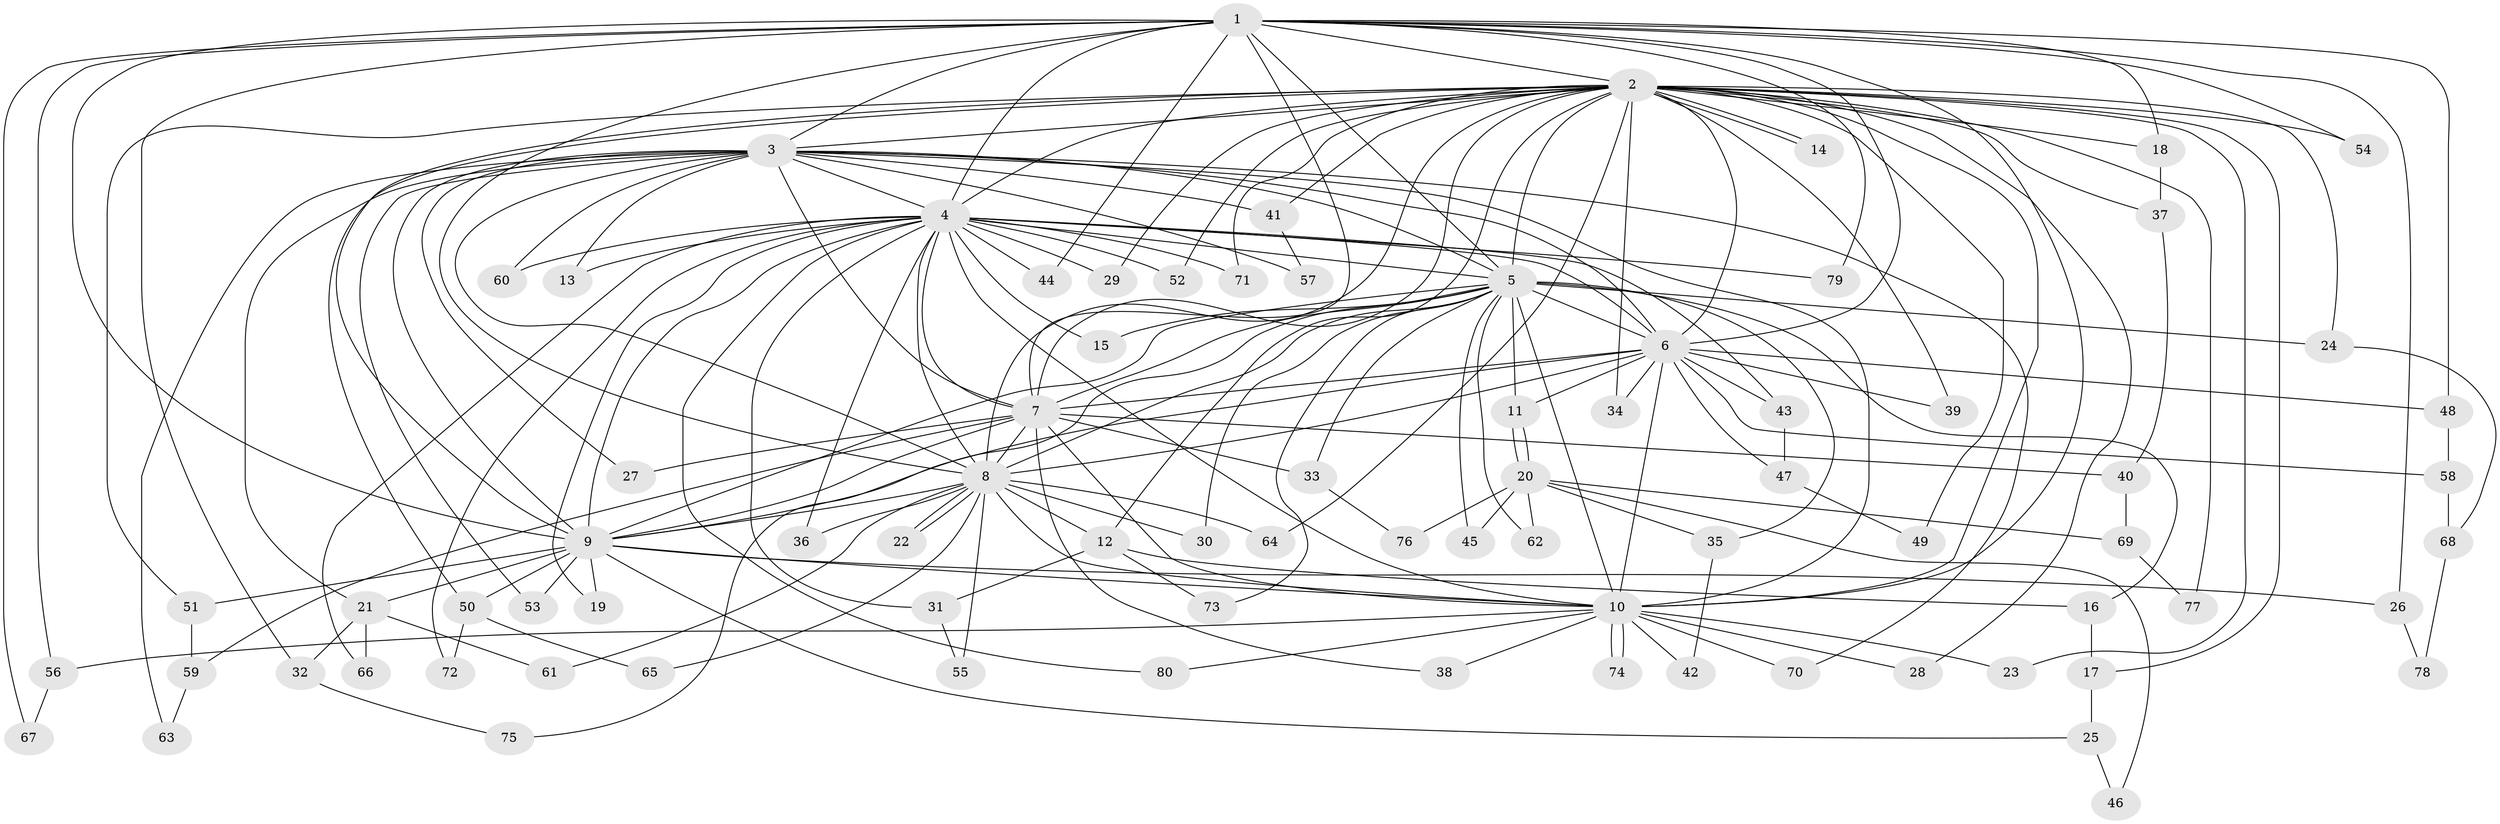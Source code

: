 // coarse degree distribution, {14: 0.017241379310344827, 24: 0.017241379310344827, 22: 0.017241379310344827, 21: 0.017241379310344827, 18: 0.017241379310344827, 13: 0.017241379310344827, 17: 0.017241379310344827, 15: 0.017241379310344827, 8: 0.017241379310344827, 6: 0.034482758620689655, 2: 0.5344827586206896, 3: 0.1896551724137931, 4: 0.06896551724137931, 1: 0.017241379310344827}
// Generated by graph-tools (version 1.1) at 2025/23/03/03/25 07:23:40]
// undirected, 80 vertices, 185 edges
graph export_dot {
graph [start="1"]
  node [color=gray90,style=filled];
  1;
  2;
  3;
  4;
  5;
  6;
  7;
  8;
  9;
  10;
  11;
  12;
  13;
  14;
  15;
  16;
  17;
  18;
  19;
  20;
  21;
  22;
  23;
  24;
  25;
  26;
  27;
  28;
  29;
  30;
  31;
  32;
  33;
  34;
  35;
  36;
  37;
  38;
  39;
  40;
  41;
  42;
  43;
  44;
  45;
  46;
  47;
  48;
  49;
  50;
  51;
  52;
  53;
  54;
  55;
  56;
  57;
  58;
  59;
  60;
  61;
  62;
  63;
  64;
  65;
  66;
  67;
  68;
  69;
  70;
  71;
  72;
  73;
  74;
  75;
  76;
  77;
  78;
  79;
  80;
  1 -- 2;
  1 -- 3;
  1 -- 4;
  1 -- 5;
  1 -- 6;
  1 -- 7;
  1 -- 8;
  1 -- 9;
  1 -- 10;
  1 -- 18;
  1 -- 26;
  1 -- 32;
  1 -- 44;
  1 -- 48;
  1 -- 54;
  1 -- 56;
  1 -- 67;
  1 -- 79;
  2 -- 3;
  2 -- 4;
  2 -- 5;
  2 -- 6;
  2 -- 7;
  2 -- 8;
  2 -- 9;
  2 -- 10;
  2 -- 12;
  2 -- 14;
  2 -- 14;
  2 -- 17;
  2 -- 18;
  2 -- 23;
  2 -- 24;
  2 -- 28;
  2 -- 29;
  2 -- 34;
  2 -- 37;
  2 -- 39;
  2 -- 41;
  2 -- 49;
  2 -- 50;
  2 -- 51;
  2 -- 52;
  2 -- 54;
  2 -- 64;
  2 -- 71;
  2 -- 77;
  3 -- 4;
  3 -- 5;
  3 -- 6;
  3 -- 7;
  3 -- 8;
  3 -- 9;
  3 -- 10;
  3 -- 13;
  3 -- 21;
  3 -- 27;
  3 -- 41;
  3 -- 53;
  3 -- 57;
  3 -- 60;
  3 -- 63;
  3 -- 70;
  4 -- 5;
  4 -- 6;
  4 -- 7;
  4 -- 8;
  4 -- 9;
  4 -- 10;
  4 -- 13;
  4 -- 15;
  4 -- 19;
  4 -- 29;
  4 -- 31;
  4 -- 36;
  4 -- 43;
  4 -- 44;
  4 -- 52;
  4 -- 60;
  4 -- 66;
  4 -- 71;
  4 -- 72;
  4 -- 79;
  4 -- 80;
  5 -- 6;
  5 -- 7;
  5 -- 8;
  5 -- 9;
  5 -- 10;
  5 -- 11;
  5 -- 15;
  5 -- 16;
  5 -- 24;
  5 -- 30;
  5 -- 33;
  5 -- 35;
  5 -- 45;
  5 -- 62;
  5 -- 73;
  5 -- 75;
  6 -- 7;
  6 -- 8;
  6 -- 9;
  6 -- 10;
  6 -- 11;
  6 -- 34;
  6 -- 39;
  6 -- 43;
  6 -- 47;
  6 -- 48;
  6 -- 58;
  7 -- 8;
  7 -- 9;
  7 -- 10;
  7 -- 27;
  7 -- 33;
  7 -- 38;
  7 -- 40;
  7 -- 59;
  8 -- 9;
  8 -- 10;
  8 -- 12;
  8 -- 22;
  8 -- 22;
  8 -- 30;
  8 -- 36;
  8 -- 55;
  8 -- 61;
  8 -- 64;
  8 -- 65;
  9 -- 10;
  9 -- 19;
  9 -- 21;
  9 -- 25;
  9 -- 26;
  9 -- 50;
  9 -- 51;
  9 -- 53;
  10 -- 23;
  10 -- 28;
  10 -- 38;
  10 -- 42;
  10 -- 56;
  10 -- 70;
  10 -- 74;
  10 -- 74;
  10 -- 80;
  11 -- 20;
  11 -- 20;
  12 -- 16;
  12 -- 31;
  12 -- 73;
  16 -- 17;
  17 -- 25;
  18 -- 37;
  20 -- 35;
  20 -- 45;
  20 -- 46;
  20 -- 62;
  20 -- 69;
  20 -- 76;
  21 -- 32;
  21 -- 61;
  21 -- 66;
  24 -- 68;
  25 -- 46;
  26 -- 78;
  31 -- 55;
  32 -- 75;
  33 -- 76;
  35 -- 42;
  37 -- 40;
  40 -- 69;
  41 -- 57;
  43 -- 47;
  47 -- 49;
  48 -- 58;
  50 -- 65;
  50 -- 72;
  51 -- 59;
  56 -- 67;
  58 -- 68;
  59 -- 63;
  68 -- 78;
  69 -- 77;
}
